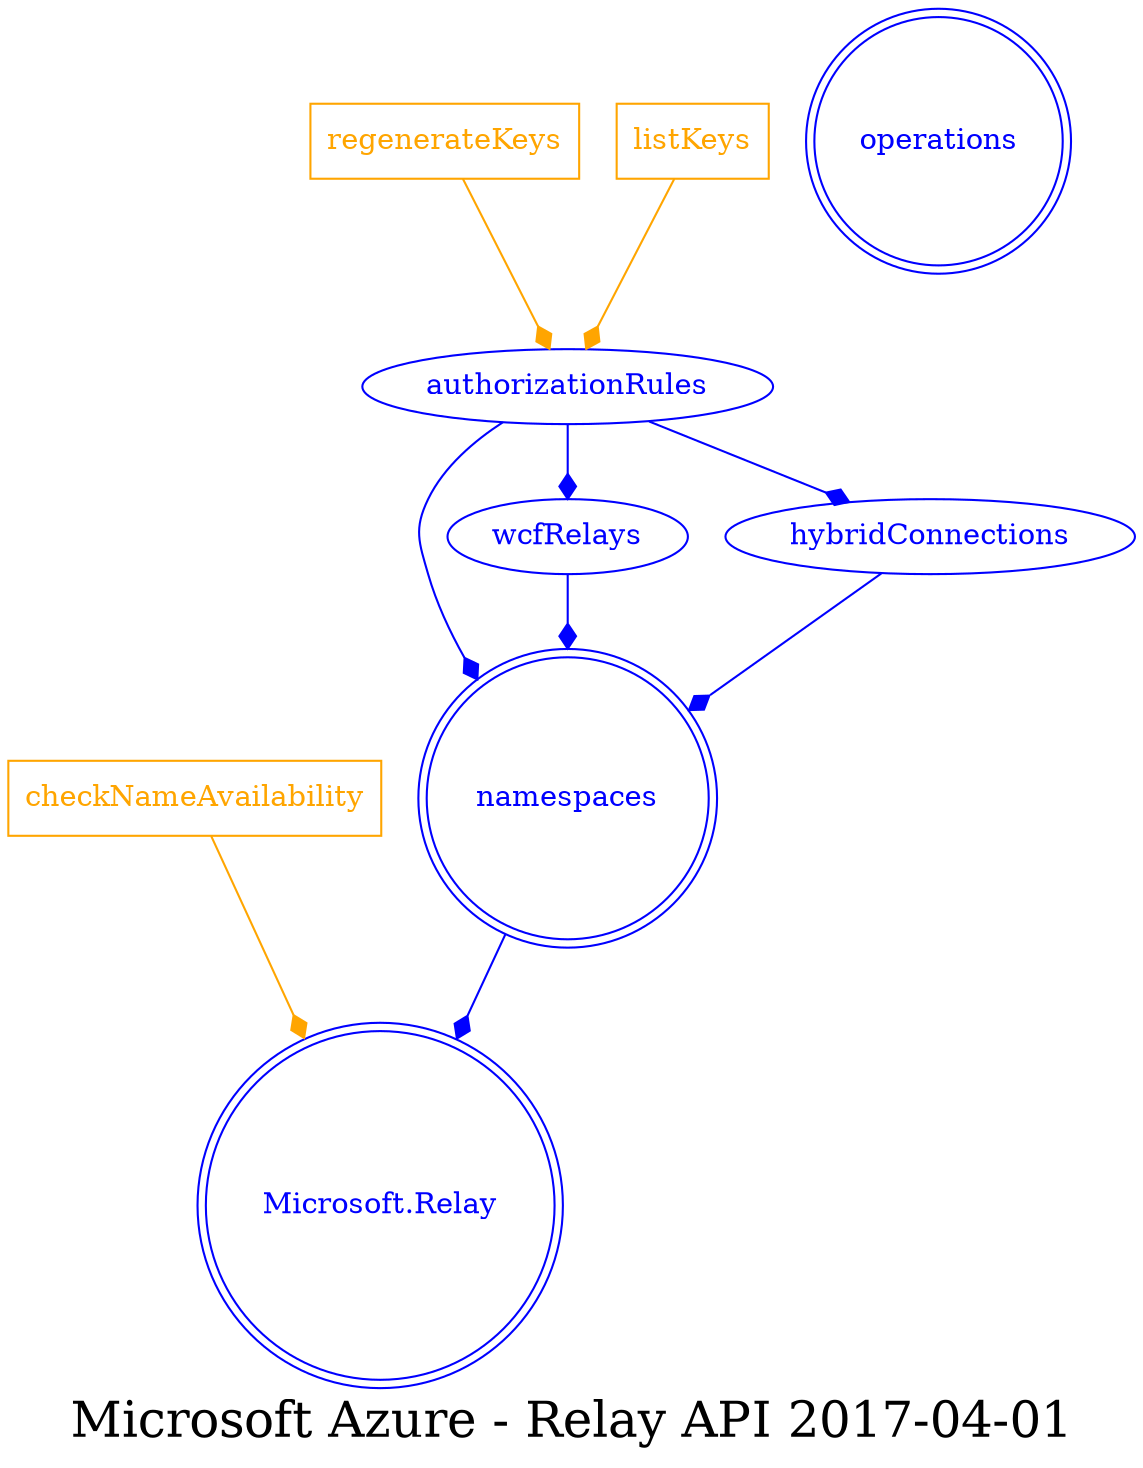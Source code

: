 digraph LexiconGraph {
graph[label="Microsoft Azure - Relay API 2017-04-01", fontsize=24]
splines=true
"namespaces" [color=blue, fontcolor=blue, shape=doublecircle]
"Microsoft.Relay" [color=blue, fontcolor=blue, shape=doublecircle]
"operations" [color=blue, fontcolor=blue, shape=doublecircle]
"authorizationRules" -> "namespaces" [color=blue, fontcolor=blue, arrowhead=diamond, arrowtail=none]
"authorizationRules" [color=blue, fontcolor=blue, shape=ellipse]
"regenerateKeys" [color=orange, fontcolor=orange, shape=box]
"regenerateKeys" -> "authorizationRules" [color=orange, fontcolor=orange, arrowhead=diamond, arrowtail=none]
"listKeys" [color=orange, fontcolor=orange, shape=box]
"listKeys" -> "authorizationRules" [color=orange, fontcolor=orange, arrowhead=diamond, arrowtail=none]
"wcfRelays" -> "namespaces" [color=blue, fontcolor=blue, arrowhead=diamond, arrowtail=none]
"wcfRelays" [color=blue, fontcolor=blue, shape=ellipse]
"authorizationRules" -> "wcfRelays" [color=blue, fontcolor=blue, arrowhead=diamond, arrowtail=none]
"hybridConnections" -> "namespaces" [color=blue, fontcolor=blue, arrowhead=diamond, arrowtail=none]
"hybridConnections" [color=blue, fontcolor=blue, shape=ellipse]
"authorizationRules" -> "hybridConnections" [color=blue, fontcolor=blue, arrowhead=diamond, arrowtail=none]
"checkNameAvailability" [color=orange, fontcolor=orange, shape=box]
"checkNameAvailability" -> "Microsoft.Relay" [color=orange, fontcolor=orange, arrowhead=diamond, arrowtail=none]
"namespaces" -> "Microsoft.Relay" [color=blue, fontcolor=blue, arrowhead=diamond, arrowtail=none]
}
